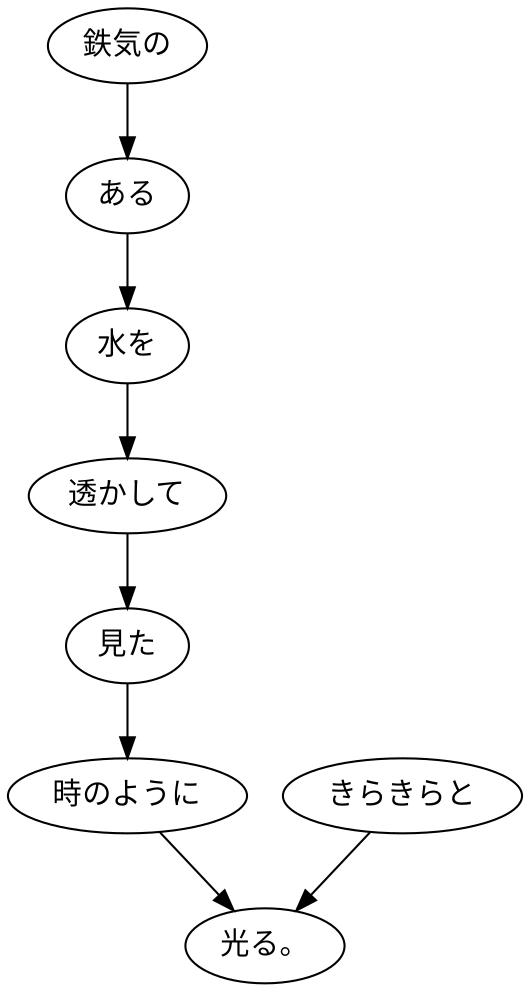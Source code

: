 digraph graph4364 {
	node0 [label="鉄気の"];
	node1 [label="ある"];
	node2 [label="水を"];
	node3 [label="透かして"];
	node4 [label="見た"];
	node5 [label="時のように"];
	node6 [label="きらきらと"];
	node7 [label="光る。"];
	node0 -> node1;
	node1 -> node2;
	node2 -> node3;
	node3 -> node4;
	node4 -> node5;
	node5 -> node7;
	node6 -> node7;
}
